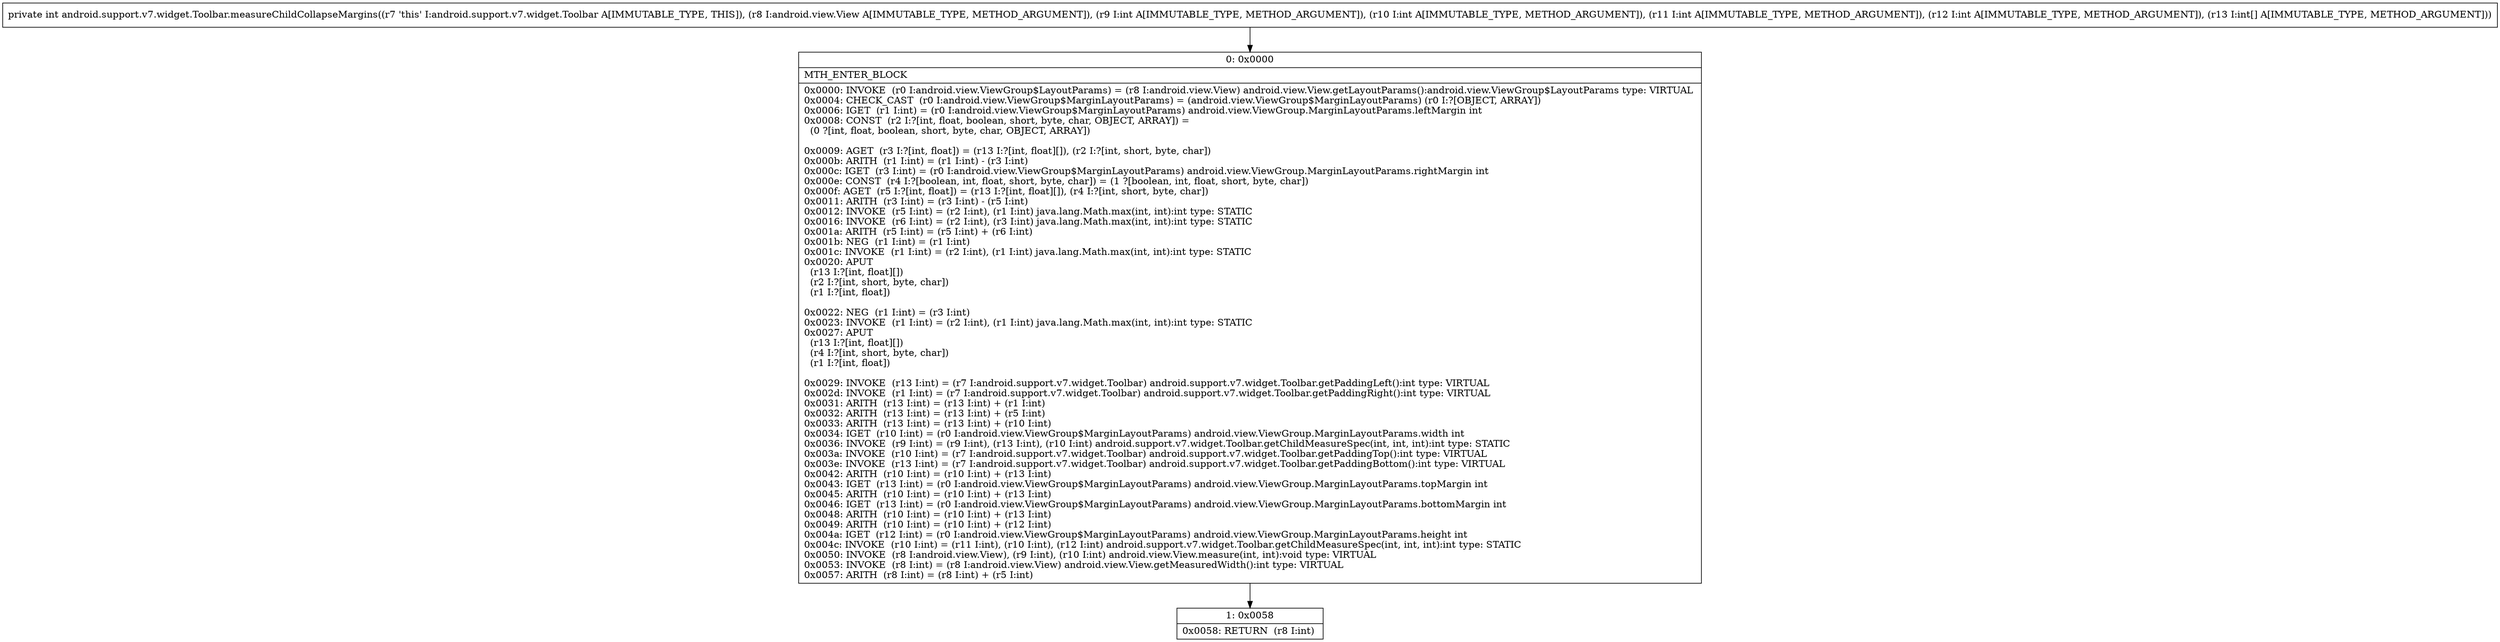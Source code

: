 digraph "CFG forandroid.support.v7.widget.Toolbar.measureChildCollapseMargins(Landroid\/view\/View;IIII[I)I" {
Node_0 [shape=record,label="{0\:\ 0x0000|MTH_ENTER_BLOCK\l|0x0000: INVOKE  (r0 I:android.view.ViewGroup$LayoutParams) = (r8 I:android.view.View) android.view.View.getLayoutParams():android.view.ViewGroup$LayoutParams type: VIRTUAL \l0x0004: CHECK_CAST  (r0 I:android.view.ViewGroup$MarginLayoutParams) = (android.view.ViewGroup$MarginLayoutParams) (r0 I:?[OBJECT, ARRAY]) \l0x0006: IGET  (r1 I:int) = (r0 I:android.view.ViewGroup$MarginLayoutParams) android.view.ViewGroup.MarginLayoutParams.leftMargin int \l0x0008: CONST  (r2 I:?[int, float, boolean, short, byte, char, OBJECT, ARRAY]) = \l  (0 ?[int, float, boolean, short, byte, char, OBJECT, ARRAY])\l \l0x0009: AGET  (r3 I:?[int, float]) = (r13 I:?[int, float][]), (r2 I:?[int, short, byte, char]) \l0x000b: ARITH  (r1 I:int) = (r1 I:int) \- (r3 I:int) \l0x000c: IGET  (r3 I:int) = (r0 I:android.view.ViewGroup$MarginLayoutParams) android.view.ViewGroup.MarginLayoutParams.rightMargin int \l0x000e: CONST  (r4 I:?[boolean, int, float, short, byte, char]) = (1 ?[boolean, int, float, short, byte, char]) \l0x000f: AGET  (r5 I:?[int, float]) = (r13 I:?[int, float][]), (r4 I:?[int, short, byte, char]) \l0x0011: ARITH  (r3 I:int) = (r3 I:int) \- (r5 I:int) \l0x0012: INVOKE  (r5 I:int) = (r2 I:int), (r1 I:int) java.lang.Math.max(int, int):int type: STATIC \l0x0016: INVOKE  (r6 I:int) = (r2 I:int), (r3 I:int) java.lang.Math.max(int, int):int type: STATIC \l0x001a: ARITH  (r5 I:int) = (r5 I:int) + (r6 I:int) \l0x001b: NEG  (r1 I:int) = (r1 I:int) \l0x001c: INVOKE  (r1 I:int) = (r2 I:int), (r1 I:int) java.lang.Math.max(int, int):int type: STATIC \l0x0020: APUT  \l  (r13 I:?[int, float][])\l  (r2 I:?[int, short, byte, char])\l  (r1 I:?[int, float])\l \l0x0022: NEG  (r1 I:int) = (r3 I:int) \l0x0023: INVOKE  (r1 I:int) = (r2 I:int), (r1 I:int) java.lang.Math.max(int, int):int type: STATIC \l0x0027: APUT  \l  (r13 I:?[int, float][])\l  (r4 I:?[int, short, byte, char])\l  (r1 I:?[int, float])\l \l0x0029: INVOKE  (r13 I:int) = (r7 I:android.support.v7.widget.Toolbar) android.support.v7.widget.Toolbar.getPaddingLeft():int type: VIRTUAL \l0x002d: INVOKE  (r1 I:int) = (r7 I:android.support.v7.widget.Toolbar) android.support.v7.widget.Toolbar.getPaddingRight():int type: VIRTUAL \l0x0031: ARITH  (r13 I:int) = (r13 I:int) + (r1 I:int) \l0x0032: ARITH  (r13 I:int) = (r13 I:int) + (r5 I:int) \l0x0033: ARITH  (r13 I:int) = (r13 I:int) + (r10 I:int) \l0x0034: IGET  (r10 I:int) = (r0 I:android.view.ViewGroup$MarginLayoutParams) android.view.ViewGroup.MarginLayoutParams.width int \l0x0036: INVOKE  (r9 I:int) = (r9 I:int), (r13 I:int), (r10 I:int) android.support.v7.widget.Toolbar.getChildMeasureSpec(int, int, int):int type: STATIC \l0x003a: INVOKE  (r10 I:int) = (r7 I:android.support.v7.widget.Toolbar) android.support.v7.widget.Toolbar.getPaddingTop():int type: VIRTUAL \l0x003e: INVOKE  (r13 I:int) = (r7 I:android.support.v7.widget.Toolbar) android.support.v7.widget.Toolbar.getPaddingBottom():int type: VIRTUAL \l0x0042: ARITH  (r10 I:int) = (r10 I:int) + (r13 I:int) \l0x0043: IGET  (r13 I:int) = (r0 I:android.view.ViewGroup$MarginLayoutParams) android.view.ViewGroup.MarginLayoutParams.topMargin int \l0x0045: ARITH  (r10 I:int) = (r10 I:int) + (r13 I:int) \l0x0046: IGET  (r13 I:int) = (r0 I:android.view.ViewGroup$MarginLayoutParams) android.view.ViewGroup.MarginLayoutParams.bottomMargin int \l0x0048: ARITH  (r10 I:int) = (r10 I:int) + (r13 I:int) \l0x0049: ARITH  (r10 I:int) = (r10 I:int) + (r12 I:int) \l0x004a: IGET  (r12 I:int) = (r0 I:android.view.ViewGroup$MarginLayoutParams) android.view.ViewGroup.MarginLayoutParams.height int \l0x004c: INVOKE  (r10 I:int) = (r11 I:int), (r10 I:int), (r12 I:int) android.support.v7.widget.Toolbar.getChildMeasureSpec(int, int, int):int type: STATIC \l0x0050: INVOKE  (r8 I:android.view.View), (r9 I:int), (r10 I:int) android.view.View.measure(int, int):void type: VIRTUAL \l0x0053: INVOKE  (r8 I:int) = (r8 I:android.view.View) android.view.View.getMeasuredWidth():int type: VIRTUAL \l0x0057: ARITH  (r8 I:int) = (r8 I:int) + (r5 I:int) \l}"];
Node_1 [shape=record,label="{1\:\ 0x0058|0x0058: RETURN  (r8 I:int) \l}"];
MethodNode[shape=record,label="{private int android.support.v7.widget.Toolbar.measureChildCollapseMargins((r7 'this' I:android.support.v7.widget.Toolbar A[IMMUTABLE_TYPE, THIS]), (r8 I:android.view.View A[IMMUTABLE_TYPE, METHOD_ARGUMENT]), (r9 I:int A[IMMUTABLE_TYPE, METHOD_ARGUMENT]), (r10 I:int A[IMMUTABLE_TYPE, METHOD_ARGUMENT]), (r11 I:int A[IMMUTABLE_TYPE, METHOD_ARGUMENT]), (r12 I:int A[IMMUTABLE_TYPE, METHOD_ARGUMENT]), (r13 I:int[] A[IMMUTABLE_TYPE, METHOD_ARGUMENT])) }"];
MethodNode -> Node_0;
Node_0 -> Node_1;
}

